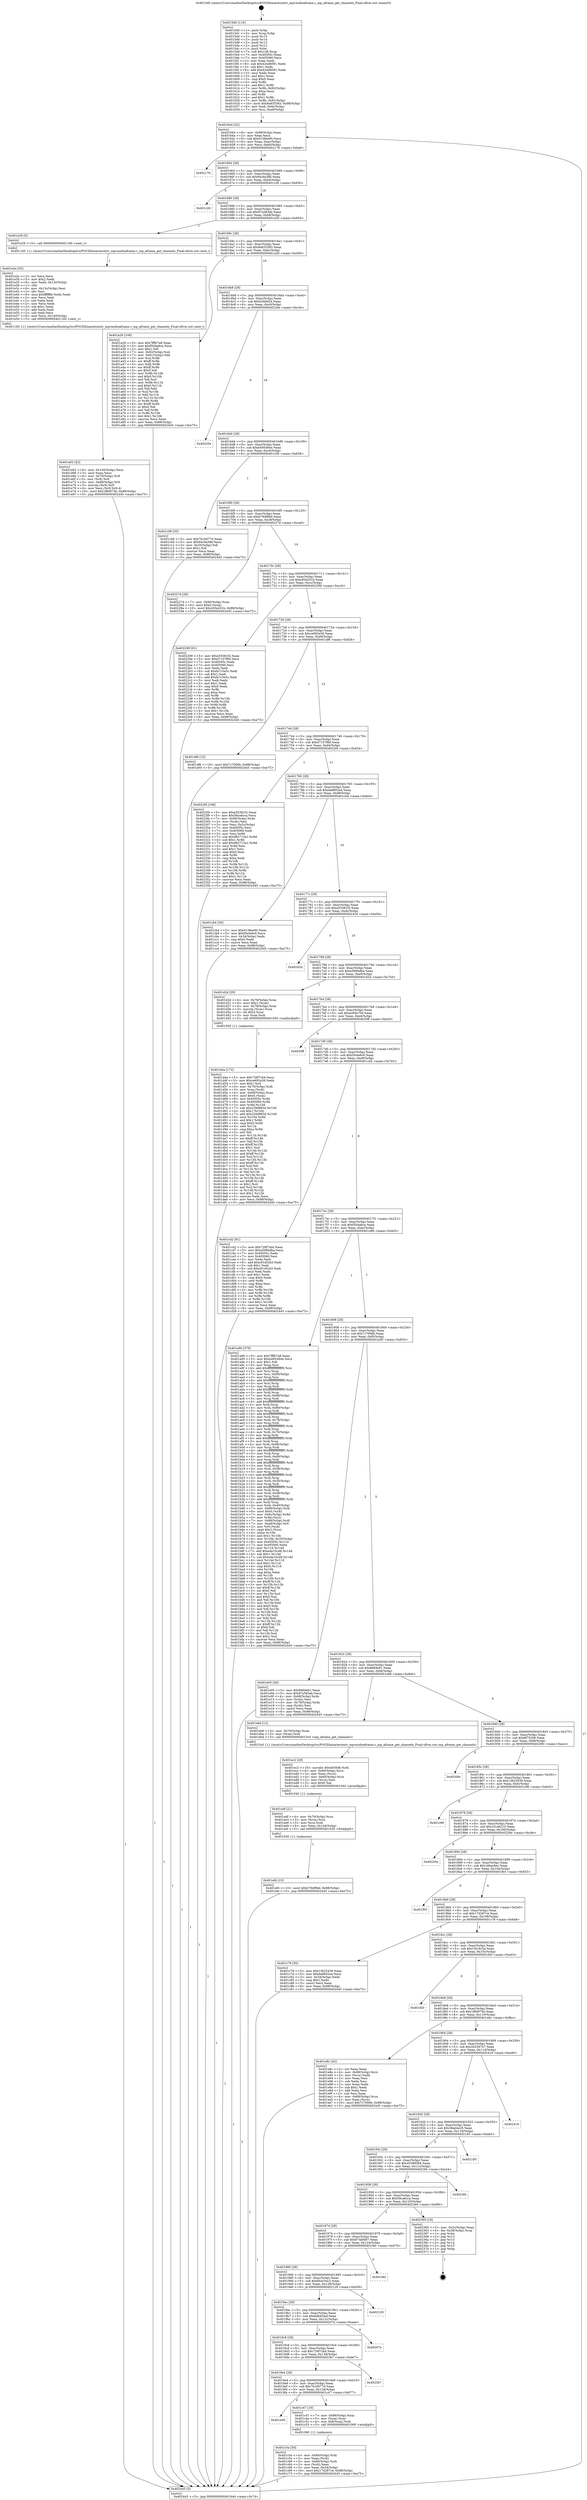 digraph "0x4015d0" {
  label = "0x4015d0 (/mnt/c/Users/mathe/Desktop/tcc/POCII/binaries/extr_mpvaudioaframe.c_mp_aframe_get_channels_Final-ollvm.out::main(0))"
  labelloc = "t"
  node[shape=record]

  Entry [label="",width=0.3,height=0.3,shape=circle,fillcolor=black,style=filled]
  "0x401644" [label="{
     0x401644 [32]\l
     | [instrs]\l
     &nbsp;&nbsp;0x401644 \<+6\>: mov -0x98(%rbp),%eax\l
     &nbsp;&nbsp;0x40164a \<+2\>: mov %eax,%ecx\l
     &nbsp;&nbsp;0x40164c \<+6\>: sub $0x9138ee90,%ecx\l
     &nbsp;&nbsp;0x401652 \<+6\>: mov %eax,-0xac(%rbp)\l
     &nbsp;&nbsp;0x401658 \<+6\>: mov %ecx,-0xb0(%rbp)\l
     &nbsp;&nbsp;0x40165e \<+6\>: je 0000000000402176 \<main+0xba6\>\l
  }"]
  "0x402176" [label="{
     0x402176\l
  }", style=dashed]
  "0x401664" [label="{
     0x401664 [28]\l
     | [instrs]\l
     &nbsp;&nbsp;0x401664 \<+5\>: jmp 0000000000401669 \<main+0x99\>\l
     &nbsp;&nbsp;0x401669 \<+6\>: mov -0xac(%rbp),%eax\l
     &nbsp;&nbsp;0x40166f \<+5\>: sub $0x94c9a386,%eax\l
     &nbsp;&nbsp;0x401674 \<+6\>: mov %eax,-0xb4(%rbp)\l
     &nbsp;&nbsp;0x40167a \<+6\>: je 0000000000401c26 \<main+0x656\>\l
  }"]
  Exit [label="",width=0.3,height=0.3,shape=circle,fillcolor=black,style=filled,peripheries=2]
  "0x401c26" [label="{
     0x401c26\l
  }", style=dashed]
  "0x401680" [label="{
     0x401680 [28]\l
     | [instrs]\l
     &nbsp;&nbsp;0x401680 \<+5\>: jmp 0000000000401685 \<main+0xb5\>\l
     &nbsp;&nbsp;0x401685 \<+6\>: mov -0xac(%rbp),%eax\l
     &nbsp;&nbsp;0x40168b \<+5\>: sub $0x97a583ab,%eax\l
     &nbsp;&nbsp;0x401690 \<+6\>: mov %eax,-0xb8(%rbp)\l
     &nbsp;&nbsp;0x401696 \<+6\>: je 0000000000401e29 \<main+0x859\>\l
  }"]
  "0x401ef4" [label="{
     0x401ef4 [15]\l
     | [instrs]\l
     &nbsp;&nbsp;0x401ef4 \<+10\>: movl $0xb794f9bd,-0x98(%rbp)\l
     &nbsp;&nbsp;0x401efe \<+5\>: jmp 0000000000402445 \<main+0xe75\>\l
  }"]
  "0x401e29" [label="{
     0x401e29 [5]\l
     | [instrs]\l
     &nbsp;&nbsp;0x401e29 \<+5\>: call 0000000000401160 \<next_i\>\l
     | [calls]\l
     &nbsp;&nbsp;0x401160 \{1\} (/mnt/c/Users/mathe/Desktop/tcc/POCII/binaries/extr_mpvaudioaframe.c_mp_aframe_get_channels_Final-ollvm.out::next_i)\l
  }"]
  "0x40169c" [label="{
     0x40169c [28]\l
     | [instrs]\l
     &nbsp;&nbsp;0x40169c \<+5\>: jmp 00000000004016a1 \<main+0xd1\>\l
     &nbsp;&nbsp;0x4016a1 \<+6\>: mov -0xac(%rbp),%eax\l
     &nbsp;&nbsp;0x4016a7 \<+5\>: sub $0x9a835383,%eax\l
     &nbsp;&nbsp;0x4016ac \<+6\>: mov %eax,-0xbc(%rbp)\l
     &nbsp;&nbsp;0x4016b2 \<+6\>: je 0000000000401a26 \<main+0x456\>\l
  }"]
  "0x401edf" [label="{
     0x401edf [21]\l
     | [instrs]\l
     &nbsp;&nbsp;0x401edf \<+4\>: mov -0x70(%rbp),%rcx\l
     &nbsp;&nbsp;0x401ee3 \<+3\>: mov (%rcx),%rcx\l
     &nbsp;&nbsp;0x401ee6 \<+3\>: mov %rcx,%rdi\l
     &nbsp;&nbsp;0x401ee9 \<+6\>: mov %eax,-0x144(%rbp)\l
     &nbsp;&nbsp;0x401eef \<+5\>: call 0000000000401030 \<free@plt\>\l
     | [calls]\l
     &nbsp;&nbsp;0x401030 \{1\} (unknown)\l
  }"]
  "0x401a26" [label="{
     0x401a26 [106]\l
     | [instrs]\l
     &nbsp;&nbsp;0x401a26 \<+5\>: mov $0x7fffb7a8,%eax\l
     &nbsp;&nbsp;0x401a2b \<+5\>: mov $0xf5d4a6ce,%ecx\l
     &nbsp;&nbsp;0x401a30 \<+2\>: mov $0x1,%dl\l
     &nbsp;&nbsp;0x401a32 \<+7\>: mov -0x92(%rbp),%sil\l
     &nbsp;&nbsp;0x401a39 \<+7\>: mov -0x91(%rbp),%dil\l
     &nbsp;&nbsp;0x401a40 \<+3\>: mov %sil,%r8b\l
     &nbsp;&nbsp;0x401a43 \<+4\>: xor $0xff,%r8b\l
     &nbsp;&nbsp;0x401a47 \<+3\>: mov %dil,%r9b\l
     &nbsp;&nbsp;0x401a4a \<+4\>: xor $0xff,%r9b\l
     &nbsp;&nbsp;0x401a4e \<+3\>: xor $0x0,%dl\l
     &nbsp;&nbsp;0x401a51 \<+3\>: mov %r8b,%r10b\l
     &nbsp;&nbsp;0x401a54 \<+4\>: and $0x0,%r10b\l
     &nbsp;&nbsp;0x401a58 \<+3\>: and %dl,%sil\l
     &nbsp;&nbsp;0x401a5b \<+3\>: mov %r9b,%r11b\l
     &nbsp;&nbsp;0x401a5e \<+4\>: and $0x0,%r11b\l
     &nbsp;&nbsp;0x401a62 \<+3\>: and %dl,%dil\l
     &nbsp;&nbsp;0x401a65 \<+3\>: or %sil,%r10b\l
     &nbsp;&nbsp;0x401a68 \<+3\>: or %dil,%r11b\l
     &nbsp;&nbsp;0x401a6b \<+3\>: xor %r11b,%r10b\l
     &nbsp;&nbsp;0x401a6e \<+3\>: or %r9b,%r8b\l
     &nbsp;&nbsp;0x401a71 \<+4\>: xor $0xff,%r8b\l
     &nbsp;&nbsp;0x401a75 \<+3\>: or $0x0,%dl\l
     &nbsp;&nbsp;0x401a78 \<+3\>: and %dl,%r8b\l
     &nbsp;&nbsp;0x401a7b \<+3\>: or %r8b,%r10b\l
     &nbsp;&nbsp;0x401a7e \<+4\>: test $0x1,%r10b\l
     &nbsp;&nbsp;0x401a82 \<+3\>: cmovne %ecx,%eax\l
     &nbsp;&nbsp;0x401a85 \<+6\>: mov %eax,-0x98(%rbp)\l
     &nbsp;&nbsp;0x401a8b \<+5\>: jmp 0000000000402445 \<main+0xe75\>\l
  }"]
  "0x4016b8" [label="{
     0x4016b8 [28]\l
     | [instrs]\l
     &nbsp;&nbsp;0x4016b8 \<+5\>: jmp 00000000004016bd \<main+0xed\>\l
     &nbsp;&nbsp;0x4016bd \<+6\>: mov -0xac(%rbp),%eax\l
     &nbsp;&nbsp;0x4016c3 \<+5\>: sub $0xb26fef24,%eax\l
     &nbsp;&nbsp;0x4016c8 \<+6\>: mov %eax,-0xc0(%rbp)\l
     &nbsp;&nbsp;0x4016ce \<+6\>: je 000000000040220e \<main+0xc3e\>\l
  }"]
  "0x402445" [label="{
     0x402445 [5]\l
     | [instrs]\l
     &nbsp;&nbsp;0x402445 \<+5\>: jmp 0000000000401644 \<main+0x74\>\l
  }"]
  "0x4015d0" [label="{
     0x4015d0 [116]\l
     | [instrs]\l
     &nbsp;&nbsp;0x4015d0 \<+1\>: push %rbp\l
     &nbsp;&nbsp;0x4015d1 \<+3\>: mov %rsp,%rbp\l
     &nbsp;&nbsp;0x4015d4 \<+2\>: push %r15\l
     &nbsp;&nbsp;0x4015d6 \<+2\>: push %r14\l
     &nbsp;&nbsp;0x4015d8 \<+2\>: push %r13\l
     &nbsp;&nbsp;0x4015da \<+2\>: push %r12\l
     &nbsp;&nbsp;0x4015dc \<+1\>: push %rbx\l
     &nbsp;&nbsp;0x4015dd \<+7\>: sub $0x148,%rsp\l
     &nbsp;&nbsp;0x4015e4 \<+7\>: mov 0x40505c,%eax\l
     &nbsp;&nbsp;0x4015eb \<+7\>: mov 0x405060,%ecx\l
     &nbsp;&nbsp;0x4015f2 \<+2\>: mov %eax,%edx\l
     &nbsp;&nbsp;0x4015f4 \<+6\>: sub $0x424d6091,%edx\l
     &nbsp;&nbsp;0x4015fa \<+3\>: sub $0x1,%edx\l
     &nbsp;&nbsp;0x4015fd \<+6\>: add $0x424d6091,%edx\l
     &nbsp;&nbsp;0x401603 \<+3\>: imul %edx,%eax\l
     &nbsp;&nbsp;0x401606 \<+3\>: and $0x1,%eax\l
     &nbsp;&nbsp;0x401609 \<+3\>: cmp $0x0,%eax\l
     &nbsp;&nbsp;0x40160c \<+4\>: sete %r8b\l
     &nbsp;&nbsp;0x401610 \<+4\>: and $0x1,%r8b\l
     &nbsp;&nbsp;0x401614 \<+7\>: mov %r8b,-0x92(%rbp)\l
     &nbsp;&nbsp;0x40161b \<+3\>: cmp $0xa,%ecx\l
     &nbsp;&nbsp;0x40161e \<+4\>: setl %r8b\l
     &nbsp;&nbsp;0x401622 \<+4\>: and $0x1,%r8b\l
     &nbsp;&nbsp;0x401626 \<+7\>: mov %r8b,-0x91(%rbp)\l
     &nbsp;&nbsp;0x40162d \<+10\>: movl $0x9a835383,-0x98(%rbp)\l
     &nbsp;&nbsp;0x401637 \<+6\>: mov %edi,-0x9c(%rbp)\l
     &nbsp;&nbsp;0x40163d \<+7\>: mov %rsi,-0xa8(%rbp)\l
  }"]
  "0x401ec2" [label="{
     0x401ec2 [29]\l
     | [instrs]\l
     &nbsp;&nbsp;0x401ec2 \<+10\>: movabs $0x4030d6,%rdi\l
     &nbsp;&nbsp;0x401ecc \<+4\>: mov -0x60(%rbp),%rcx\l
     &nbsp;&nbsp;0x401ed0 \<+2\>: mov %eax,(%rcx)\l
     &nbsp;&nbsp;0x401ed2 \<+4\>: mov -0x60(%rbp),%rcx\l
     &nbsp;&nbsp;0x401ed6 \<+2\>: mov (%rcx),%esi\l
     &nbsp;&nbsp;0x401ed8 \<+2\>: mov $0x0,%al\l
     &nbsp;&nbsp;0x401eda \<+5\>: call 0000000000401040 \<printf@plt\>\l
     | [calls]\l
     &nbsp;&nbsp;0x401040 \{1\} (unknown)\l
  }"]
  "0x40220e" [label="{
     0x40220e\l
  }", style=dashed]
  "0x4016d4" [label="{
     0x4016d4 [28]\l
     | [instrs]\l
     &nbsp;&nbsp;0x4016d4 \<+5\>: jmp 00000000004016d9 \<main+0x109\>\l
     &nbsp;&nbsp;0x4016d9 \<+6\>: mov -0xac(%rbp),%eax\l
     &nbsp;&nbsp;0x4016df \<+5\>: sub $0xb495484e,%eax\l
     &nbsp;&nbsp;0x4016e4 \<+6\>: mov %eax,-0xc4(%rbp)\l
     &nbsp;&nbsp;0x4016ea \<+6\>: je 0000000000401c08 \<main+0x638\>\l
  }"]
  "0x401e62" [label="{
     0x401e62 [42]\l
     | [instrs]\l
     &nbsp;&nbsp;0x401e62 \<+6\>: mov -0x140(%rbp),%ecx\l
     &nbsp;&nbsp;0x401e68 \<+3\>: imul %eax,%ecx\l
     &nbsp;&nbsp;0x401e6b \<+4\>: mov -0x70(%rbp),%r8\l
     &nbsp;&nbsp;0x401e6f \<+3\>: mov (%r8),%r8\l
     &nbsp;&nbsp;0x401e72 \<+4\>: mov -0x68(%rbp),%r9\l
     &nbsp;&nbsp;0x401e76 \<+3\>: movslq (%r9),%r9\l
     &nbsp;&nbsp;0x401e79 \<+4\>: mov %ecx,(%r8,%r9,4)\l
     &nbsp;&nbsp;0x401e7d \<+10\>: movl $0x1f80973b,-0x98(%rbp)\l
     &nbsp;&nbsp;0x401e87 \<+5\>: jmp 0000000000402445 \<main+0xe75\>\l
  }"]
  "0x401c08" [label="{
     0x401c08 [30]\l
     | [instrs]\l
     &nbsp;&nbsp;0x401c08 \<+5\>: mov $0x7b16677d,%eax\l
     &nbsp;&nbsp;0x401c0d \<+5\>: mov $0x94c9a386,%ecx\l
     &nbsp;&nbsp;0x401c12 \<+3\>: mov -0x35(%rbp),%dl\l
     &nbsp;&nbsp;0x401c15 \<+3\>: test $0x1,%dl\l
     &nbsp;&nbsp;0x401c18 \<+3\>: cmovne %ecx,%eax\l
     &nbsp;&nbsp;0x401c1b \<+6\>: mov %eax,-0x98(%rbp)\l
     &nbsp;&nbsp;0x401c21 \<+5\>: jmp 0000000000402445 \<main+0xe75\>\l
  }"]
  "0x4016f0" [label="{
     0x4016f0 [28]\l
     | [instrs]\l
     &nbsp;&nbsp;0x4016f0 \<+5\>: jmp 00000000004016f5 \<main+0x125\>\l
     &nbsp;&nbsp;0x4016f5 \<+6\>: mov -0xac(%rbp),%eax\l
     &nbsp;&nbsp;0x4016fb \<+5\>: sub $0xb794f9bd,%eax\l
     &nbsp;&nbsp;0x401700 \<+6\>: mov %eax,-0xc8(%rbp)\l
     &nbsp;&nbsp;0x401706 \<+6\>: je 000000000040227d \<main+0xcad\>\l
  }"]
  "0x401e2e" [label="{
     0x401e2e [52]\l
     | [instrs]\l
     &nbsp;&nbsp;0x401e2e \<+2\>: xor %ecx,%ecx\l
     &nbsp;&nbsp;0x401e30 \<+5\>: mov $0x2,%edx\l
     &nbsp;&nbsp;0x401e35 \<+6\>: mov %edx,-0x13c(%rbp)\l
     &nbsp;&nbsp;0x401e3b \<+1\>: cltd\l
     &nbsp;&nbsp;0x401e3c \<+6\>: mov -0x13c(%rbp),%esi\l
     &nbsp;&nbsp;0x401e42 \<+2\>: idiv %esi\l
     &nbsp;&nbsp;0x401e44 \<+6\>: imul $0xfffffffe,%edx,%edx\l
     &nbsp;&nbsp;0x401e4a \<+2\>: mov %ecx,%edi\l
     &nbsp;&nbsp;0x401e4c \<+2\>: sub %edx,%edi\l
     &nbsp;&nbsp;0x401e4e \<+2\>: mov %ecx,%edx\l
     &nbsp;&nbsp;0x401e50 \<+3\>: sub $0x1,%edx\l
     &nbsp;&nbsp;0x401e53 \<+2\>: add %edx,%edi\l
     &nbsp;&nbsp;0x401e55 \<+2\>: sub %edi,%ecx\l
     &nbsp;&nbsp;0x401e57 \<+6\>: mov %ecx,-0x140(%rbp)\l
     &nbsp;&nbsp;0x401e5d \<+5\>: call 0000000000401160 \<next_i\>\l
     | [calls]\l
     &nbsp;&nbsp;0x401160 \{1\} (/mnt/c/Users/mathe/Desktop/tcc/POCII/binaries/extr_mpvaudioaframe.c_mp_aframe_get_channels_Final-ollvm.out::next_i)\l
  }"]
  "0x40227d" [label="{
     0x40227d [28]\l
     | [instrs]\l
     &nbsp;&nbsp;0x40227d \<+7\>: mov -0x90(%rbp),%rax\l
     &nbsp;&nbsp;0x402284 \<+6\>: movl $0x0,(%rax)\l
     &nbsp;&nbsp;0x40228a \<+10\>: movl $0xc93e201b,-0x98(%rbp)\l
     &nbsp;&nbsp;0x402294 \<+5\>: jmp 0000000000402445 \<main+0xe75\>\l
  }"]
  "0x40170c" [label="{
     0x40170c [28]\l
     | [instrs]\l
     &nbsp;&nbsp;0x40170c \<+5\>: jmp 0000000000401711 \<main+0x141\>\l
     &nbsp;&nbsp;0x401711 \<+6\>: mov -0xac(%rbp),%eax\l
     &nbsp;&nbsp;0x401717 \<+5\>: sub $0xc93e201b,%eax\l
     &nbsp;&nbsp;0x40171c \<+6\>: mov %eax,-0xcc(%rbp)\l
     &nbsp;&nbsp;0x401722 \<+6\>: je 0000000000402299 \<main+0xcc9\>\l
  }"]
  "0x401d4a" [label="{
     0x401d4a [172]\l
     | [instrs]\l
     &nbsp;&nbsp;0x401d4a \<+5\>: mov $0x729f7cb4,%ecx\l
     &nbsp;&nbsp;0x401d4f \<+5\>: mov $0xce692e36,%edx\l
     &nbsp;&nbsp;0x401d54 \<+3\>: mov $0x1,%sil\l
     &nbsp;&nbsp;0x401d57 \<+4\>: mov -0x70(%rbp),%rdi\l
     &nbsp;&nbsp;0x401d5b \<+3\>: mov %rax,(%rdi)\l
     &nbsp;&nbsp;0x401d5e \<+4\>: mov -0x68(%rbp),%rax\l
     &nbsp;&nbsp;0x401d62 \<+6\>: movl $0x0,(%rax)\l
     &nbsp;&nbsp;0x401d68 \<+8\>: mov 0x40505c,%r8d\l
     &nbsp;&nbsp;0x401d70 \<+8\>: mov 0x405060,%r9d\l
     &nbsp;&nbsp;0x401d78 \<+3\>: mov %r8d,%r10d\l
     &nbsp;&nbsp;0x401d7b \<+7\>: sub $0x229d883d,%r10d\l
     &nbsp;&nbsp;0x401d82 \<+4\>: sub $0x1,%r10d\l
     &nbsp;&nbsp;0x401d86 \<+7\>: add $0x229d883d,%r10d\l
     &nbsp;&nbsp;0x401d8d \<+4\>: imul %r10d,%r8d\l
     &nbsp;&nbsp;0x401d91 \<+4\>: and $0x1,%r8d\l
     &nbsp;&nbsp;0x401d95 \<+4\>: cmp $0x0,%r8d\l
     &nbsp;&nbsp;0x401d99 \<+4\>: sete %r11b\l
     &nbsp;&nbsp;0x401d9d \<+4\>: cmp $0xa,%r9d\l
     &nbsp;&nbsp;0x401da1 \<+3\>: setl %bl\l
     &nbsp;&nbsp;0x401da4 \<+3\>: mov %r11b,%r14b\l
     &nbsp;&nbsp;0x401da7 \<+4\>: xor $0xff,%r14b\l
     &nbsp;&nbsp;0x401dab \<+3\>: mov %bl,%r15b\l
     &nbsp;&nbsp;0x401dae \<+4\>: xor $0xff,%r15b\l
     &nbsp;&nbsp;0x401db2 \<+4\>: xor $0x1,%sil\l
     &nbsp;&nbsp;0x401db6 \<+3\>: mov %r14b,%r12b\l
     &nbsp;&nbsp;0x401db9 \<+4\>: and $0xff,%r12b\l
     &nbsp;&nbsp;0x401dbd \<+3\>: and %sil,%r11b\l
     &nbsp;&nbsp;0x401dc0 \<+3\>: mov %r15b,%r13b\l
     &nbsp;&nbsp;0x401dc3 \<+4\>: and $0xff,%r13b\l
     &nbsp;&nbsp;0x401dc7 \<+3\>: and %sil,%bl\l
     &nbsp;&nbsp;0x401dca \<+3\>: or %r11b,%r12b\l
     &nbsp;&nbsp;0x401dcd \<+3\>: or %bl,%r13b\l
     &nbsp;&nbsp;0x401dd0 \<+3\>: xor %r13b,%r12b\l
     &nbsp;&nbsp;0x401dd3 \<+3\>: or %r15b,%r14b\l
     &nbsp;&nbsp;0x401dd6 \<+4\>: xor $0xff,%r14b\l
     &nbsp;&nbsp;0x401dda \<+4\>: or $0x1,%sil\l
     &nbsp;&nbsp;0x401dde \<+3\>: and %sil,%r14b\l
     &nbsp;&nbsp;0x401de1 \<+3\>: or %r14b,%r12b\l
     &nbsp;&nbsp;0x401de4 \<+4\>: test $0x1,%r12b\l
     &nbsp;&nbsp;0x401de8 \<+3\>: cmovne %edx,%ecx\l
     &nbsp;&nbsp;0x401deb \<+6\>: mov %ecx,-0x98(%rbp)\l
     &nbsp;&nbsp;0x401df1 \<+5\>: jmp 0000000000402445 \<main+0xe75\>\l
  }"]
  "0x402299" [label="{
     0x402299 [91]\l
     | [instrs]\l
     &nbsp;&nbsp;0x402299 \<+5\>: mov $0xe55381f2,%eax\l
     &nbsp;&nbsp;0x40229e \<+5\>: mov $0xd7157f8d,%ecx\l
     &nbsp;&nbsp;0x4022a3 \<+7\>: mov 0x40505c,%edx\l
     &nbsp;&nbsp;0x4022aa \<+7\>: mov 0x405060,%esi\l
     &nbsp;&nbsp;0x4022b1 \<+2\>: mov %edx,%edi\l
     &nbsp;&nbsp;0x4022b3 \<+6\>: sub $0xfa7c3e5c,%edi\l
     &nbsp;&nbsp;0x4022b9 \<+3\>: sub $0x1,%edi\l
     &nbsp;&nbsp;0x4022bc \<+6\>: add $0xfa7c3e5c,%edi\l
     &nbsp;&nbsp;0x4022c2 \<+3\>: imul %edi,%edx\l
     &nbsp;&nbsp;0x4022c5 \<+3\>: and $0x1,%edx\l
     &nbsp;&nbsp;0x4022c8 \<+3\>: cmp $0x0,%edx\l
     &nbsp;&nbsp;0x4022cb \<+4\>: sete %r8b\l
     &nbsp;&nbsp;0x4022cf \<+3\>: cmp $0xa,%esi\l
     &nbsp;&nbsp;0x4022d2 \<+4\>: setl %r9b\l
     &nbsp;&nbsp;0x4022d6 \<+3\>: mov %r8b,%r10b\l
     &nbsp;&nbsp;0x4022d9 \<+3\>: and %r9b,%r10b\l
     &nbsp;&nbsp;0x4022dc \<+3\>: xor %r9b,%r8b\l
     &nbsp;&nbsp;0x4022df \<+3\>: or %r8b,%r10b\l
     &nbsp;&nbsp;0x4022e2 \<+4\>: test $0x1,%r10b\l
     &nbsp;&nbsp;0x4022e6 \<+3\>: cmovne %ecx,%eax\l
     &nbsp;&nbsp;0x4022e9 \<+6\>: mov %eax,-0x98(%rbp)\l
     &nbsp;&nbsp;0x4022ef \<+5\>: jmp 0000000000402445 \<main+0xe75\>\l
  }"]
  "0x401728" [label="{
     0x401728 [28]\l
     | [instrs]\l
     &nbsp;&nbsp;0x401728 \<+5\>: jmp 000000000040172d \<main+0x15d\>\l
     &nbsp;&nbsp;0x40172d \<+6\>: mov -0xac(%rbp),%eax\l
     &nbsp;&nbsp;0x401733 \<+5\>: sub $0xce692e36,%eax\l
     &nbsp;&nbsp;0x401738 \<+6\>: mov %eax,-0xd0(%rbp)\l
     &nbsp;&nbsp;0x40173e \<+6\>: je 0000000000401df6 \<main+0x826\>\l
  }"]
  "0x401c5a" [label="{
     0x401c5a [30]\l
     | [instrs]\l
     &nbsp;&nbsp;0x401c5a \<+4\>: mov -0x80(%rbp),%rdi\l
     &nbsp;&nbsp;0x401c5e \<+2\>: mov %eax,(%rdi)\l
     &nbsp;&nbsp;0x401c60 \<+4\>: mov -0x80(%rbp),%rdi\l
     &nbsp;&nbsp;0x401c64 \<+2\>: mov (%rdi),%eax\l
     &nbsp;&nbsp;0x401c66 \<+3\>: mov %eax,-0x34(%rbp)\l
     &nbsp;&nbsp;0x401c69 \<+10\>: movl $0x17d287c4,-0x98(%rbp)\l
     &nbsp;&nbsp;0x401c73 \<+5\>: jmp 0000000000402445 \<main+0xe75\>\l
  }"]
  "0x401df6" [label="{
     0x401df6 [15]\l
     | [instrs]\l
     &nbsp;&nbsp;0x401df6 \<+10\>: movl $0x7c7006b,-0x98(%rbp)\l
     &nbsp;&nbsp;0x401e00 \<+5\>: jmp 0000000000402445 \<main+0xe75\>\l
  }"]
  "0x401744" [label="{
     0x401744 [28]\l
     | [instrs]\l
     &nbsp;&nbsp;0x401744 \<+5\>: jmp 0000000000401749 \<main+0x179\>\l
     &nbsp;&nbsp;0x401749 \<+6\>: mov -0xac(%rbp),%eax\l
     &nbsp;&nbsp;0x40174f \<+5\>: sub $0xd7157f8d,%eax\l
     &nbsp;&nbsp;0x401754 \<+6\>: mov %eax,-0xd4(%rbp)\l
     &nbsp;&nbsp;0x40175a \<+6\>: je 00000000004022f4 \<main+0xd24\>\l
  }"]
  "0x401a00" [label="{
     0x401a00\l
  }", style=dashed]
  "0x4022f4" [label="{
     0x4022f4 [108]\l
     | [instrs]\l
     &nbsp;&nbsp;0x4022f4 \<+5\>: mov $0xe55381f2,%eax\l
     &nbsp;&nbsp;0x4022f9 \<+5\>: mov $0x58ca6cca,%ecx\l
     &nbsp;&nbsp;0x4022fe \<+7\>: mov -0x90(%rbp),%rdx\l
     &nbsp;&nbsp;0x402305 \<+2\>: mov (%rdx),%esi\l
     &nbsp;&nbsp;0x402307 \<+3\>: mov %esi,-0x2c(%rbp)\l
     &nbsp;&nbsp;0x40230a \<+7\>: mov 0x40505c,%esi\l
     &nbsp;&nbsp;0x402311 \<+7\>: mov 0x405060,%edi\l
     &nbsp;&nbsp;0x402318 \<+3\>: mov %esi,%r8d\l
     &nbsp;&nbsp;0x40231b \<+7\>: sub $0x982713a1,%r8d\l
     &nbsp;&nbsp;0x402322 \<+4\>: sub $0x1,%r8d\l
     &nbsp;&nbsp;0x402326 \<+7\>: add $0x982713a1,%r8d\l
     &nbsp;&nbsp;0x40232d \<+4\>: imul %r8d,%esi\l
     &nbsp;&nbsp;0x402331 \<+3\>: and $0x1,%esi\l
     &nbsp;&nbsp;0x402334 \<+3\>: cmp $0x0,%esi\l
     &nbsp;&nbsp;0x402337 \<+4\>: sete %r9b\l
     &nbsp;&nbsp;0x40233b \<+3\>: cmp $0xa,%edi\l
     &nbsp;&nbsp;0x40233e \<+4\>: setl %r10b\l
     &nbsp;&nbsp;0x402342 \<+3\>: mov %r9b,%r11b\l
     &nbsp;&nbsp;0x402345 \<+3\>: and %r10b,%r11b\l
     &nbsp;&nbsp;0x402348 \<+3\>: xor %r10b,%r9b\l
     &nbsp;&nbsp;0x40234b \<+3\>: or %r9b,%r11b\l
     &nbsp;&nbsp;0x40234e \<+4\>: test $0x1,%r11b\l
     &nbsp;&nbsp;0x402352 \<+3\>: cmovne %ecx,%eax\l
     &nbsp;&nbsp;0x402355 \<+6\>: mov %eax,-0x98(%rbp)\l
     &nbsp;&nbsp;0x40235b \<+5\>: jmp 0000000000402445 \<main+0xe75\>\l
  }"]
  "0x401760" [label="{
     0x401760 [28]\l
     | [instrs]\l
     &nbsp;&nbsp;0x401760 \<+5\>: jmp 0000000000401765 \<main+0x195\>\l
     &nbsp;&nbsp;0x401765 \<+6\>: mov -0xac(%rbp),%eax\l
     &nbsp;&nbsp;0x40176b \<+5\>: sub $0xda8802a4,%eax\l
     &nbsp;&nbsp;0x401770 \<+6\>: mov %eax,-0xd8(%rbp)\l
     &nbsp;&nbsp;0x401776 \<+6\>: je 0000000000401cb4 \<main+0x6e4\>\l
  }"]
  "0x401c47" [label="{
     0x401c47 [19]\l
     | [instrs]\l
     &nbsp;&nbsp;0x401c47 \<+7\>: mov -0x88(%rbp),%rax\l
     &nbsp;&nbsp;0x401c4e \<+3\>: mov (%rax),%rax\l
     &nbsp;&nbsp;0x401c51 \<+4\>: mov 0x8(%rax),%rdi\l
     &nbsp;&nbsp;0x401c55 \<+5\>: call 0000000000401060 \<atoi@plt\>\l
     | [calls]\l
     &nbsp;&nbsp;0x401060 \{1\} (unknown)\l
  }"]
  "0x401cb4" [label="{
     0x401cb4 [30]\l
     | [instrs]\l
     &nbsp;&nbsp;0x401cb4 \<+5\>: mov $0x9138ee90,%eax\l
     &nbsp;&nbsp;0x401cb9 \<+5\>: mov $0xf3e4e6c6,%ecx\l
     &nbsp;&nbsp;0x401cbe \<+3\>: mov -0x34(%rbp),%edx\l
     &nbsp;&nbsp;0x401cc1 \<+3\>: cmp $0x0,%edx\l
     &nbsp;&nbsp;0x401cc4 \<+3\>: cmove %ecx,%eax\l
     &nbsp;&nbsp;0x401cc7 \<+6\>: mov %eax,-0x98(%rbp)\l
     &nbsp;&nbsp;0x401ccd \<+5\>: jmp 0000000000402445 \<main+0xe75\>\l
  }"]
  "0x40177c" [label="{
     0x40177c [28]\l
     | [instrs]\l
     &nbsp;&nbsp;0x40177c \<+5\>: jmp 0000000000401781 \<main+0x1b1\>\l
     &nbsp;&nbsp;0x401781 \<+6\>: mov -0xac(%rbp),%eax\l
     &nbsp;&nbsp;0x401787 \<+5\>: sub $0xe55381f2,%eax\l
     &nbsp;&nbsp;0x40178c \<+6\>: mov %eax,-0xdc(%rbp)\l
     &nbsp;&nbsp;0x401792 \<+6\>: je 000000000040242d \<main+0xe5d\>\l
  }"]
  "0x4019e4" [label="{
     0x4019e4 [28]\l
     | [instrs]\l
     &nbsp;&nbsp;0x4019e4 \<+5\>: jmp 00000000004019e9 \<main+0x419\>\l
     &nbsp;&nbsp;0x4019e9 \<+6\>: mov -0xac(%rbp),%eax\l
     &nbsp;&nbsp;0x4019ef \<+5\>: sub $0x7b16677d,%eax\l
     &nbsp;&nbsp;0x4019f4 \<+6\>: mov %eax,-0x134(%rbp)\l
     &nbsp;&nbsp;0x4019fa \<+6\>: je 0000000000401c47 \<main+0x677\>\l
  }"]
  "0x40242d" [label="{
     0x40242d\l
  }", style=dashed]
  "0x401798" [label="{
     0x401798 [28]\l
     | [instrs]\l
     &nbsp;&nbsp;0x401798 \<+5\>: jmp 000000000040179d \<main+0x1cd\>\l
     &nbsp;&nbsp;0x40179d \<+6\>: mov -0xac(%rbp),%eax\l
     &nbsp;&nbsp;0x4017a3 \<+5\>: sub $0xe599bdba,%eax\l
     &nbsp;&nbsp;0x4017a8 \<+6\>: mov %eax,-0xe0(%rbp)\l
     &nbsp;&nbsp;0x4017ae \<+6\>: je 0000000000401d2d \<main+0x75d\>\l
  }"]
  "0x4023b7" [label="{
     0x4023b7\l
  }", style=dashed]
  "0x401d2d" [label="{
     0x401d2d [29]\l
     | [instrs]\l
     &nbsp;&nbsp;0x401d2d \<+4\>: mov -0x78(%rbp),%rax\l
     &nbsp;&nbsp;0x401d31 \<+6\>: movl $0x1,(%rax)\l
     &nbsp;&nbsp;0x401d37 \<+4\>: mov -0x78(%rbp),%rax\l
     &nbsp;&nbsp;0x401d3b \<+3\>: movslq (%rax),%rax\l
     &nbsp;&nbsp;0x401d3e \<+4\>: shl $0x2,%rax\l
     &nbsp;&nbsp;0x401d42 \<+3\>: mov %rax,%rdi\l
     &nbsp;&nbsp;0x401d45 \<+5\>: call 0000000000401050 \<malloc@plt\>\l
     | [calls]\l
     &nbsp;&nbsp;0x401050 \{1\} (unknown)\l
  }"]
  "0x4017b4" [label="{
     0x4017b4 [28]\l
     | [instrs]\l
     &nbsp;&nbsp;0x4017b4 \<+5\>: jmp 00000000004017b9 \<main+0x1e9\>\l
     &nbsp;&nbsp;0x4017b9 \<+6\>: mov -0xac(%rbp),%eax\l
     &nbsp;&nbsp;0x4017bf \<+5\>: sub $0xec69a70d,%eax\l
     &nbsp;&nbsp;0x4017c4 \<+6\>: mov %eax,-0xe4(%rbp)\l
     &nbsp;&nbsp;0x4017ca \<+6\>: je 00000000004020ff \<main+0xb2f\>\l
  }"]
  "0x4019c8" [label="{
     0x4019c8 [28]\l
     | [instrs]\l
     &nbsp;&nbsp;0x4019c8 \<+5\>: jmp 00000000004019cd \<main+0x3fd\>\l
     &nbsp;&nbsp;0x4019cd \<+6\>: mov -0xac(%rbp),%eax\l
     &nbsp;&nbsp;0x4019d3 \<+5\>: sub $0x729f7cb4,%eax\l
     &nbsp;&nbsp;0x4019d8 \<+6\>: mov %eax,-0x130(%rbp)\l
     &nbsp;&nbsp;0x4019de \<+6\>: je 00000000004023b7 \<main+0xde7\>\l
  }"]
  "0x4020ff" [label="{
     0x4020ff\l
  }", style=dashed]
  "0x4017d0" [label="{
     0x4017d0 [28]\l
     | [instrs]\l
     &nbsp;&nbsp;0x4017d0 \<+5\>: jmp 00000000004017d5 \<main+0x205\>\l
     &nbsp;&nbsp;0x4017d5 \<+6\>: mov -0xac(%rbp),%eax\l
     &nbsp;&nbsp;0x4017db \<+5\>: sub $0xf3e4e6c6,%eax\l
     &nbsp;&nbsp;0x4017e0 \<+6\>: mov %eax,-0xe8(%rbp)\l
     &nbsp;&nbsp;0x4017e6 \<+6\>: je 0000000000401cd2 \<main+0x702\>\l
  }"]
  "0x40207e" [label="{
     0x40207e\l
  }", style=dashed]
  "0x401cd2" [label="{
     0x401cd2 [91]\l
     | [instrs]\l
     &nbsp;&nbsp;0x401cd2 \<+5\>: mov $0x729f7cb4,%eax\l
     &nbsp;&nbsp;0x401cd7 \<+5\>: mov $0xe599bdba,%ecx\l
     &nbsp;&nbsp;0x401cdc \<+7\>: mov 0x40505c,%edx\l
     &nbsp;&nbsp;0x401ce3 \<+7\>: mov 0x405060,%esi\l
     &nbsp;&nbsp;0x401cea \<+2\>: mov %edx,%edi\l
     &nbsp;&nbsp;0x401cec \<+6\>: add $0xc91d5cb3,%edi\l
     &nbsp;&nbsp;0x401cf2 \<+3\>: sub $0x1,%edi\l
     &nbsp;&nbsp;0x401cf5 \<+6\>: sub $0xc91d5cb3,%edi\l
     &nbsp;&nbsp;0x401cfb \<+3\>: imul %edi,%edx\l
     &nbsp;&nbsp;0x401cfe \<+3\>: and $0x1,%edx\l
     &nbsp;&nbsp;0x401d01 \<+3\>: cmp $0x0,%edx\l
     &nbsp;&nbsp;0x401d04 \<+4\>: sete %r8b\l
     &nbsp;&nbsp;0x401d08 \<+3\>: cmp $0xa,%esi\l
     &nbsp;&nbsp;0x401d0b \<+4\>: setl %r9b\l
     &nbsp;&nbsp;0x401d0f \<+3\>: mov %r8b,%r10b\l
     &nbsp;&nbsp;0x401d12 \<+3\>: and %r9b,%r10b\l
     &nbsp;&nbsp;0x401d15 \<+3\>: xor %r9b,%r8b\l
     &nbsp;&nbsp;0x401d18 \<+3\>: or %r8b,%r10b\l
     &nbsp;&nbsp;0x401d1b \<+4\>: test $0x1,%r10b\l
     &nbsp;&nbsp;0x401d1f \<+3\>: cmovne %ecx,%eax\l
     &nbsp;&nbsp;0x401d22 \<+6\>: mov %eax,-0x98(%rbp)\l
     &nbsp;&nbsp;0x401d28 \<+5\>: jmp 0000000000402445 \<main+0xe75\>\l
  }"]
  "0x4017ec" [label="{
     0x4017ec [28]\l
     | [instrs]\l
     &nbsp;&nbsp;0x4017ec \<+5\>: jmp 00000000004017f1 \<main+0x221\>\l
     &nbsp;&nbsp;0x4017f1 \<+6\>: mov -0xac(%rbp),%eax\l
     &nbsp;&nbsp;0x4017f7 \<+5\>: sub $0xf5d4a6ce,%eax\l
     &nbsp;&nbsp;0x4017fc \<+6\>: mov %eax,-0xec(%rbp)\l
     &nbsp;&nbsp;0x401802 \<+6\>: je 0000000000401a90 \<main+0x4c0\>\l
  }"]
  "0x4019ac" [label="{
     0x4019ac [28]\l
     | [instrs]\l
     &nbsp;&nbsp;0x4019ac \<+5\>: jmp 00000000004019b1 \<main+0x3e1\>\l
     &nbsp;&nbsp;0x4019b1 \<+6\>: mov -0xac(%rbp),%eax\l
     &nbsp;&nbsp;0x4019b7 \<+5\>: sub $0x6db45eaf,%eax\l
     &nbsp;&nbsp;0x4019bc \<+6\>: mov %eax,-0x12c(%rbp)\l
     &nbsp;&nbsp;0x4019c2 \<+6\>: je 000000000040207e \<main+0xaae\>\l
  }"]
  "0x401a90" [label="{
     0x401a90 [376]\l
     | [instrs]\l
     &nbsp;&nbsp;0x401a90 \<+5\>: mov $0x7fffb7a8,%eax\l
     &nbsp;&nbsp;0x401a95 \<+5\>: mov $0xb495484e,%ecx\l
     &nbsp;&nbsp;0x401a9a \<+2\>: mov $0x1,%dl\l
     &nbsp;&nbsp;0x401a9c \<+3\>: mov %rsp,%rsi\l
     &nbsp;&nbsp;0x401a9f \<+4\>: add $0xfffffffffffffff0,%rsi\l
     &nbsp;&nbsp;0x401aa3 \<+3\>: mov %rsi,%rsp\l
     &nbsp;&nbsp;0x401aa6 \<+7\>: mov %rsi,-0x90(%rbp)\l
     &nbsp;&nbsp;0x401aad \<+3\>: mov %rsp,%rsi\l
     &nbsp;&nbsp;0x401ab0 \<+4\>: add $0xfffffffffffffff0,%rsi\l
     &nbsp;&nbsp;0x401ab4 \<+3\>: mov %rsi,%rsp\l
     &nbsp;&nbsp;0x401ab7 \<+3\>: mov %rsp,%rdi\l
     &nbsp;&nbsp;0x401aba \<+4\>: add $0xfffffffffffffff0,%rdi\l
     &nbsp;&nbsp;0x401abe \<+3\>: mov %rdi,%rsp\l
     &nbsp;&nbsp;0x401ac1 \<+7\>: mov %rdi,-0x88(%rbp)\l
     &nbsp;&nbsp;0x401ac8 \<+3\>: mov %rsp,%rdi\l
     &nbsp;&nbsp;0x401acb \<+4\>: add $0xfffffffffffffff0,%rdi\l
     &nbsp;&nbsp;0x401acf \<+3\>: mov %rdi,%rsp\l
     &nbsp;&nbsp;0x401ad2 \<+4\>: mov %rdi,-0x80(%rbp)\l
     &nbsp;&nbsp;0x401ad6 \<+3\>: mov %rsp,%rdi\l
     &nbsp;&nbsp;0x401ad9 \<+4\>: add $0xfffffffffffffff0,%rdi\l
     &nbsp;&nbsp;0x401add \<+3\>: mov %rdi,%rsp\l
     &nbsp;&nbsp;0x401ae0 \<+4\>: mov %rdi,-0x78(%rbp)\l
     &nbsp;&nbsp;0x401ae4 \<+3\>: mov %rsp,%rdi\l
     &nbsp;&nbsp;0x401ae7 \<+4\>: add $0xfffffffffffffff0,%rdi\l
     &nbsp;&nbsp;0x401aeb \<+3\>: mov %rdi,%rsp\l
     &nbsp;&nbsp;0x401aee \<+4\>: mov %rdi,-0x70(%rbp)\l
     &nbsp;&nbsp;0x401af2 \<+3\>: mov %rsp,%rdi\l
     &nbsp;&nbsp;0x401af5 \<+4\>: add $0xfffffffffffffff0,%rdi\l
     &nbsp;&nbsp;0x401af9 \<+3\>: mov %rdi,%rsp\l
     &nbsp;&nbsp;0x401afc \<+4\>: mov %rdi,-0x68(%rbp)\l
     &nbsp;&nbsp;0x401b00 \<+3\>: mov %rsp,%rdi\l
     &nbsp;&nbsp;0x401b03 \<+4\>: add $0xfffffffffffffff0,%rdi\l
     &nbsp;&nbsp;0x401b07 \<+3\>: mov %rdi,%rsp\l
     &nbsp;&nbsp;0x401b0a \<+4\>: mov %rdi,-0x60(%rbp)\l
     &nbsp;&nbsp;0x401b0e \<+3\>: mov %rsp,%rdi\l
     &nbsp;&nbsp;0x401b11 \<+4\>: add $0xfffffffffffffff0,%rdi\l
     &nbsp;&nbsp;0x401b15 \<+3\>: mov %rdi,%rsp\l
     &nbsp;&nbsp;0x401b18 \<+4\>: mov %rdi,-0x58(%rbp)\l
     &nbsp;&nbsp;0x401b1c \<+3\>: mov %rsp,%rdi\l
     &nbsp;&nbsp;0x401b1f \<+4\>: add $0xfffffffffffffff0,%rdi\l
     &nbsp;&nbsp;0x401b23 \<+3\>: mov %rdi,%rsp\l
     &nbsp;&nbsp;0x401b26 \<+4\>: mov %rdi,-0x50(%rbp)\l
     &nbsp;&nbsp;0x401b2a \<+3\>: mov %rsp,%rdi\l
     &nbsp;&nbsp;0x401b2d \<+4\>: add $0xfffffffffffffff0,%rdi\l
     &nbsp;&nbsp;0x401b31 \<+3\>: mov %rdi,%rsp\l
     &nbsp;&nbsp;0x401b34 \<+4\>: mov %rdi,-0x48(%rbp)\l
     &nbsp;&nbsp;0x401b38 \<+3\>: mov %rsp,%rdi\l
     &nbsp;&nbsp;0x401b3b \<+4\>: add $0xfffffffffffffff0,%rdi\l
     &nbsp;&nbsp;0x401b3f \<+3\>: mov %rdi,%rsp\l
     &nbsp;&nbsp;0x401b42 \<+4\>: mov %rdi,-0x40(%rbp)\l
     &nbsp;&nbsp;0x401b46 \<+7\>: mov -0x90(%rbp),%rdi\l
     &nbsp;&nbsp;0x401b4d \<+6\>: movl $0x0,(%rdi)\l
     &nbsp;&nbsp;0x401b53 \<+7\>: mov -0x9c(%rbp),%r8d\l
     &nbsp;&nbsp;0x401b5a \<+3\>: mov %r8d,(%rsi)\l
     &nbsp;&nbsp;0x401b5d \<+7\>: mov -0x88(%rbp),%rdi\l
     &nbsp;&nbsp;0x401b64 \<+7\>: mov -0xa8(%rbp),%r9\l
     &nbsp;&nbsp;0x401b6b \<+3\>: mov %r9,(%rdi)\l
     &nbsp;&nbsp;0x401b6e \<+3\>: cmpl $0x2,(%rsi)\l
     &nbsp;&nbsp;0x401b71 \<+4\>: setne %r10b\l
     &nbsp;&nbsp;0x401b75 \<+4\>: and $0x1,%r10b\l
     &nbsp;&nbsp;0x401b79 \<+4\>: mov %r10b,-0x35(%rbp)\l
     &nbsp;&nbsp;0x401b7d \<+8\>: mov 0x40505c,%r11d\l
     &nbsp;&nbsp;0x401b85 \<+7\>: mov 0x405060,%ebx\l
     &nbsp;&nbsp;0x401b8c \<+3\>: mov %r11d,%r14d\l
     &nbsp;&nbsp;0x401b8f \<+7\>: add $0xede10cd8,%r14d\l
     &nbsp;&nbsp;0x401b96 \<+4\>: sub $0x1,%r14d\l
     &nbsp;&nbsp;0x401b9a \<+7\>: sub $0xede10cd8,%r14d\l
     &nbsp;&nbsp;0x401ba1 \<+4\>: imul %r14d,%r11d\l
     &nbsp;&nbsp;0x401ba5 \<+4\>: and $0x1,%r11d\l
     &nbsp;&nbsp;0x401ba9 \<+4\>: cmp $0x0,%r11d\l
     &nbsp;&nbsp;0x401bad \<+4\>: sete %r10b\l
     &nbsp;&nbsp;0x401bb1 \<+3\>: cmp $0xa,%ebx\l
     &nbsp;&nbsp;0x401bb4 \<+4\>: setl %r15b\l
     &nbsp;&nbsp;0x401bb8 \<+3\>: mov %r10b,%r12b\l
     &nbsp;&nbsp;0x401bbb \<+4\>: xor $0xff,%r12b\l
     &nbsp;&nbsp;0x401bbf \<+3\>: mov %r15b,%r13b\l
     &nbsp;&nbsp;0x401bc2 \<+4\>: xor $0xff,%r13b\l
     &nbsp;&nbsp;0x401bc6 \<+3\>: xor $0x0,%dl\l
     &nbsp;&nbsp;0x401bc9 \<+3\>: mov %r12b,%sil\l
     &nbsp;&nbsp;0x401bcc \<+4\>: and $0x0,%sil\l
     &nbsp;&nbsp;0x401bd0 \<+3\>: and %dl,%r10b\l
     &nbsp;&nbsp;0x401bd3 \<+3\>: mov %r13b,%dil\l
     &nbsp;&nbsp;0x401bd6 \<+4\>: and $0x0,%dil\l
     &nbsp;&nbsp;0x401bda \<+3\>: and %dl,%r15b\l
     &nbsp;&nbsp;0x401bdd \<+3\>: or %r10b,%sil\l
     &nbsp;&nbsp;0x401be0 \<+3\>: or %r15b,%dil\l
     &nbsp;&nbsp;0x401be3 \<+3\>: xor %dil,%sil\l
     &nbsp;&nbsp;0x401be6 \<+3\>: or %r13b,%r12b\l
     &nbsp;&nbsp;0x401be9 \<+4\>: xor $0xff,%r12b\l
     &nbsp;&nbsp;0x401bed \<+3\>: or $0x0,%dl\l
     &nbsp;&nbsp;0x401bf0 \<+3\>: and %dl,%r12b\l
     &nbsp;&nbsp;0x401bf3 \<+3\>: or %r12b,%sil\l
     &nbsp;&nbsp;0x401bf6 \<+4\>: test $0x1,%sil\l
     &nbsp;&nbsp;0x401bfa \<+3\>: cmovne %ecx,%eax\l
     &nbsp;&nbsp;0x401bfd \<+6\>: mov %eax,-0x98(%rbp)\l
     &nbsp;&nbsp;0x401c03 \<+5\>: jmp 0000000000402445 \<main+0xe75\>\l
  }"]
  "0x401808" [label="{
     0x401808 [28]\l
     | [instrs]\l
     &nbsp;&nbsp;0x401808 \<+5\>: jmp 000000000040180d \<main+0x23d\>\l
     &nbsp;&nbsp;0x40180d \<+6\>: mov -0xac(%rbp),%eax\l
     &nbsp;&nbsp;0x401813 \<+5\>: sub $0x7c7006b,%eax\l
     &nbsp;&nbsp;0x401818 \<+6\>: mov %eax,-0xf0(%rbp)\l
     &nbsp;&nbsp;0x40181e \<+6\>: je 0000000000401e05 \<main+0x835\>\l
  }"]
  "0x402129" [label="{
     0x402129\l
  }", style=dashed]
  "0x401990" [label="{
     0x401990 [28]\l
     | [instrs]\l
     &nbsp;&nbsp;0x401990 \<+5\>: jmp 0000000000401995 \<main+0x3c5\>\l
     &nbsp;&nbsp;0x401995 \<+6\>: mov -0xac(%rbp),%eax\l
     &nbsp;&nbsp;0x40199b \<+5\>: sub $0x6b4c5ec3,%eax\l
     &nbsp;&nbsp;0x4019a0 \<+6\>: mov %eax,-0x128(%rbp)\l
     &nbsp;&nbsp;0x4019a6 \<+6\>: je 0000000000402129 \<main+0xb59\>\l
  }"]
  "0x401e05" [label="{
     0x401e05 [36]\l
     | [instrs]\l
     &nbsp;&nbsp;0x401e05 \<+5\>: mov $0x8869e61,%eax\l
     &nbsp;&nbsp;0x401e0a \<+5\>: mov $0x97a583ab,%ecx\l
     &nbsp;&nbsp;0x401e0f \<+4\>: mov -0x68(%rbp),%rdx\l
     &nbsp;&nbsp;0x401e13 \<+2\>: mov (%rdx),%esi\l
     &nbsp;&nbsp;0x401e15 \<+4\>: mov -0x78(%rbp),%rdx\l
     &nbsp;&nbsp;0x401e19 \<+2\>: cmp (%rdx),%esi\l
     &nbsp;&nbsp;0x401e1b \<+3\>: cmovl %ecx,%eax\l
     &nbsp;&nbsp;0x401e1e \<+6\>: mov %eax,-0x98(%rbp)\l
     &nbsp;&nbsp;0x401e24 \<+5\>: jmp 0000000000402445 \<main+0xe75\>\l
  }"]
  "0x401824" [label="{
     0x401824 [28]\l
     | [instrs]\l
     &nbsp;&nbsp;0x401824 \<+5\>: jmp 0000000000401829 \<main+0x259\>\l
     &nbsp;&nbsp;0x401829 \<+6\>: mov -0xac(%rbp),%eax\l
     &nbsp;&nbsp;0x40182f \<+5\>: sub $0x8869e61,%eax\l
     &nbsp;&nbsp;0x401834 \<+6\>: mov %eax,-0xf4(%rbp)\l
     &nbsp;&nbsp;0x40183a \<+6\>: je 0000000000401eb6 \<main+0x8e6\>\l
  }"]
  "0x401f40" [label="{
     0x401f40\l
  }", style=dashed]
  "0x401eb6" [label="{
     0x401eb6 [12]\l
     | [instrs]\l
     &nbsp;&nbsp;0x401eb6 \<+4\>: mov -0x70(%rbp),%rax\l
     &nbsp;&nbsp;0x401eba \<+3\>: mov (%rax),%rdi\l
     &nbsp;&nbsp;0x401ebd \<+5\>: call 00000000004015c0 \<mp_aframe_get_channels\>\l
     | [calls]\l
     &nbsp;&nbsp;0x4015c0 \{1\} (/mnt/c/Users/mathe/Desktop/tcc/POCII/binaries/extr_mpvaudioaframe.c_mp_aframe_get_channels_Final-ollvm.out::mp_aframe_get_channels)\l
  }"]
  "0x401840" [label="{
     0x401840 [28]\l
     | [instrs]\l
     &nbsp;&nbsp;0x401840 \<+5\>: jmp 0000000000401845 \<main+0x275\>\l
     &nbsp;&nbsp;0x401845 \<+6\>: mov -0xac(%rbp),%eax\l
     &nbsp;&nbsp;0x40184b \<+5\>: sub $0x8f75206,%eax\l
     &nbsp;&nbsp;0x401850 \<+6\>: mov %eax,-0xf8(%rbp)\l
     &nbsp;&nbsp;0x401856 \<+6\>: je 000000000040209c \<main+0xacc\>\l
  }"]
  "0x401974" [label="{
     0x401974 [28]\l
     | [instrs]\l
     &nbsp;&nbsp;0x401974 \<+5\>: jmp 0000000000401979 \<main+0x3a9\>\l
     &nbsp;&nbsp;0x401979 \<+6\>: mov -0xac(%rbp),%eax\l
     &nbsp;&nbsp;0x40197f \<+5\>: sub $0x674bfd07,%eax\l
     &nbsp;&nbsp;0x401984 \<+6\>: mov %eax,-0x124(%rbp)\l
     &nbsp;&nbsp;0x40198a \<+6\>: je 0000000000401f40 \<main+0x970\>\l
  }"]
  "0x40209c" [label="{
     0x40209c\l
  }", style=dashed]
  "0x40185c" [label="{
     0x40185c [28]\l
     | [instrs]\l
     &nbsp;&nbsp;0x40185c \<+5\>: jmp 0000000000401861 \<main+0x291\>\l
     &nbsp;&nbsp;0x401861 \<+6\>: mov -0xac(%rbp),%eax\l
     &nbsp;&nbsp;0x401867 \<+5\>: sub $0x13625439,%eax\l
     &nbsp;&nbsp;0x40186c \<+6\>: mov %eax,-0xfc(%rbp)\l
     &nbsp;&nbsp;0x401872 \<+6\>: je 0000000000401c96 \<main+0x6c6\>\l
  }"]
  "0x402360" [label="{
     0x402360 [18]\l
     | [instrs]\l
     &nbsp;&nbsp;0x402360 \<+3\>: mov -0x2c(%rbp),%eax\l
     &nbsp;&nbsp;0x402363 \<+4\>: lea -0x28(%rbp),%rsp\l
     &nbsp;&nbsp;0x402367 \<+1\>: pop %rbx\l
     &nbsp;&nbsp;0x402368 \<+2\>: pop %r12\l
     &nbsp;&nbsp;0x40236a \<+2\>: pop %r13\l
     &nbsp;&nbsp;0x40236c \<+2\>: pop %r14\l
     &nbsp;&nbsp;0x40236e \<+2\>: pop %r15\l
     &nbsp;&nbsp;0x402370 \<+1\>: pop %rbp\l
     &nbsp;&nbsp;0x402371 \<+1\>: ret\l
  }"]
  "0x401c96" [label="{
     0x401c96\l
  }", style=dashed]
  "0x401878" [label="{
     0x401878 [28]\l
     | [instrs]\l
     &nbsp;&nbsp;0x401878 \<+5\>: jmp 000000000040187d \<main+0x2ad\>\l
     &nbsp;&nbsp;0x40187d \<+6\>: mov -0xac(%rbp),%eax\l
     &nbsp;&nbsp;0x401883 \<+5\>: sub $0x161a6210,%eax\l
     &nbsp;&nbsp;0x401888 \<+6\>: mov %eax,-0x100(%rbp)\l
     &nbsp;&nbsp;0x40188e \<+6\>: je 000000000040226e \<main+0xc9e\>\l
  }"]
  "0x401958" [label="{
     0x401958 [28]\l
     | [instrs]\l
     &nbsp;&nbsp;0x401958 \<+5\>: jmp 000000000040195d \<main+0x38d\>\l
     &nbsp;&nbsp;0x40195d \<+6\>: mov -0xac(%rbp),%eax\l
     &nbsp;&nbsp;0x401963 \<+5\>: sub $0x58ca6cca,%eax\l
     &nbsp;&nbsp;0x401968 \<+6\>: mov %eax,-0x120(%rbp)\l
     &nbsp;&nbsp;0x40196e \<+6\>: je 0000000000402360 \<main+0xd90\>\l
  }"]
  "0x40226e" [label="{
     0x40226e\l
  }", style=dashed]
  "0x401894" [label="{
     0x401894 [28]\l
     | [instrs]\l
     &nbsp;&nbsp;0x401894 \<+5\>: jmp 0000000000401899 \<main+0x2c9\>\l
     &nbsp;&nbsp;0x401899 \<+6\>: mov -0xac(%rbp),%eax\l
     &nbsp;&nbsp;0x40189f \<+5\>: sub $0x16bac8ec,%eax\l
     &nbsp;&nbsp;0x4018a4 \<+6\>: mov %eax,-0x104(%rbp)\l
     &nbsp;&nbsp;0x4018aa \<+6\>: je 0000000000401f03 \<main+0x933\>\l
  }"]
  "0x4023f4" [label="{
     0x4023f4\l
  }", style=dashed]
  "0x401f03" [label="{
     0x401f03\l
  }", style=dashed]
  "0x4018b0" [label="{
     0x4018b0 [28]\l
     | [instrs]\l
     &nbsp;&nbsp;0x4018b0 \<+5\>: jmp 00000000004018b5 \<main+0x2e5\>\l
     &nbsp;&nbsp;0x4018b5 \<+6\>: mov -0xac(%rbp),%eax\l
     &nbsp;&nbsp;0x4018bb \<+5\>: sub $0x17d287c4,%eax\l
     &nbsp;&nbsp;0x4018c0 \<+6\>: mov %eax,-0x108(%rbp)\l
     &nbsp;&nbsp;0x4018c6 \<+6\>: je 0000000000401c78 \<main+0x6a8\>\l
  }"]
  "0x40193c" [label="{
     0x40193c [28]\l
     | [instrs]\l
     &nbsp;&nbsp;0x40193c \<+5\>: jmp 0000000000401941 \<main+0x371\>\l
     &nbsp;&nbsp;0x401941 \<+6\>: mov -0xac(%rbp),%eax\l
     &nbsp;&nbsp;0x401947 \<+5\>: sub $0x45398584,%eax\l
     &nbsp;&nbsp;0x40194c \<+6\>: mov %eax,-0x11c(%rbp)\l
     &nbsp;&nbsp;0x401952 \<+6\>: je 00000000004023f4 \<main+0xe24\>\l
  }"]
  "0x401c78" [label="{
     0x401c78 [30]\l
     | [instrs]\l
     &nbsp;&nbsp;0x401c78 \<+5\>: mov $0x13625439,%eax\l
     &nbsp;&nbsp;0x401c7d \<+5\>: mov $0xda8802a4,%ecx\l
     &nbsp;&nbsp;0x401c82 \<+3\>: mov -0x34(%rbp),%edx\l
     &nbsp;&nbsp;0x401c85 \<+3\>: cmp $0x1,%edx\l
     &nbsp;&nbsp;0x401c88 \<+3\>: cmovl %ecx,%eax\l
     &nbsp;&nbsp;0x401c8b \<+6\>: mov %eax,-0x98(%rbp)\l
     &nbsp;&nbsp;0x401c91 \<+5\>: jmp 0000000000402445 \<main+0xe75\>\l
  }"]
  "0x4018cc" [label="{
     0x4018cc [28]\l
     | [instrs]\l
     &nbsp;&nbsp;0x4018cc \<+5\>: jmp 00000000004018d1 \<main+0x301\>\l
     &nbsp;&nbsp;0x4018d1 \<+6\>: mov -0xac(%rbp),%eax\l
     &nbsp;&nbsp;0x4018d7 \<+5\>: sub $0x1f418c2a,%eax\l
     &nbsp;&nbsp;0x4018dc \<+6\>: mov %eax,-0x10c(%rbp)\l
     &nbsp;&nbsp;0x4018e2 \<+6\>: je 0000000000401fd3 \<main+0xa03\>\l
  }"]
  "0x402185" [label="{
     0x402185\l
  }", style=dashed]
  "0x401fd3" [label="{
     0x401fd3\l
  }", style=dashed]
  "0x4018e8" [label="{
     0x4018e8 [28]\l
     | [instrs]\l
     &nbsp;&nbsp;0x4018e8 \<+5\>: jmp 00000000004018ed \<main+0x31d\>\l
     &nbsp;&nbsp;0x4018ed \<+6\>: mov -0xac(%rbp),%eax\l
     &nbsp;&nbsp;0x4018f3 \<+5\>: sub $0x1f80973b,%eax\l
     &nbsp;&nbsp;0x4018f8 \<+6\>: mov %eax,-0x110(%rbp)\l
     &nbsp;&nbsp;0x4018fe \<+6\>: je 0000000000401e8c \<main+0x8bc\>\l
  }"]
  "0x401920" [label="{
     0x401920 [28]\l
     | [instrs]\l
     &nbsp;&nbsp;0x401920 \<+5\>: jmp 0000000000401925 \<main+0x355\>\l
     &nbsp;&nbsp;0x401925 \<+6\>: mov -0xac(%rbp),%eax\l
     &nbsp;&nbsp;0x40192b \<+5\>: sub $0x38ab4e25,%eax\l
     &nbsp;&nbsp;0x401930 \<+6\>: mov %eax,-0x118(%rbp)\l
     &nbsp;&nbsp;0x401936 \<+6\>: je 0000000000402185 \<main+0xbb5\>\l
  }"]
  "0x401e8c" [label="{
     0x401e8c [42]\l
     | [instrs]\l
     &nbsp;&nbsp;0x401e8c \<+2\>: xor %eax,%eax\l
     &nbsp;&nbsp;0x401e8e \<+4\>: mov -0x68(%rbp),%rcx\l
     &nbsp;&nbsp;0x401e92 \<+2\>: mov (%rcx),%edx\l
     &nbsp;&nbsp;0x401e94 \<+2\>: mov %eax,%esi\l
     &nbsp;&nbsp;0x401e96 \<+2\>: sub %edx,%esi\l
     &nbsp;&nbsp;0x401e98 \<+2\>: mov %eax,%edx\l
     &nbsp;&nbsp;0x401e9a \<+3\>: sub $0x1,%edx\l
     &nbsp;&nbsp;0x401e9d \<+2\>: add %edx,%esi\l
     &nbsp;&nbsp;0x401e9f \<+2\>: sub %esi,%eax\l
     &nbsp;&nbsp;0x401ea1 \<+4\>: mov -0x68(%rbp),%rcx\l
     &nbsp;&nbsp;0x401ea5 \<+2\>: mov %eax,(%rcx)\l
     &nbsp;&nbsp;0x401ea7 \<+10\>: movl $0x7c7006b,-0x98(%rbp)\l
     &nbsp;&nbsp;0x401eb1 \<+5\>: jmp 0000000000402445 \<main+0xe75\>\l
  }"]
  "0x401904" [label="{
     0x401904 [28]\l
     | [instrs]\l
     &nbsp;&nbsp;0x401904 \<+5\>: jmp 0000000000401909 \<main+0x339\>\l
     &nbsp;&nbsp;0x401909 \<+6\>: mov -0xac(%rbp),%eax\l
     &nbsp;&nbsp;0x40190f \<+5\>: sub $0x2b2567e7,%eax\l
     &nbsp;&nbsp;0x401914 \<+6\>: mov %eax,-0x114(%rbp)\l
     &nbsp;&nbsp;0x40191a \<+6\>: je 0000000000402419 \<main+0xe49\>\l
  }"]
  "0x402419" [label="{
     0x402419\l
  }", style=dashed]
  Entry -> "0x4015d0" [label=" 1"]
  "0x401644" -> "0x402176" [label=" 0"]
  "0x401644" -> "0x401664" [label=" 18"]
  "0x402360" -> Exit [label=" 1"]
  "0x401664" -> "0x401c26" [label=" 0"]
  "0x401664" -> "0x401680" [label=" 18"]
  "0x4022f4" -> "0x402445" [label=" 1"]
  "0x401680" -> "0x401e29" [label=" 1"]
  "0x401680" -> "0x40169c" [label=" 17"]
  "0x402299" -> "0x402445" [label=" 1"]
  "0x40169c" -> "0x401a26" [label=" 1"]
  "0x40169c" -> "0x4016b8" [label=" 16"]
  "0x401a26" -> "0x402445" [label=" 1"]
  "0x4015d0" -> "0x401644" [label=" 1"]
  "0x402445" -> "0x401644" [label=" 17"]
  "0x40227d" -> "0x402445" [label=" 1"]
  "0x4016b8" -> "0x40220e" [label=" 0"]
  "0x4016b8" -> "0x4016d4" [label=" 16"]
  "0x401ef4" -> "0x402445" [label=" 1"]
  "0x4016d4" -> "0x401c08" [label=" 1"]
  "0x4016d4" -> "0x4016f0" [label=" 15"]
  "0x401edf" -> "0x401ef4" [label=" 1"]
  "0x4016f0" -> "0x40227d" [label=" 1"]
  "0x4016f0" -> "0x40170c" [label=" 14"]
  "0x401ec2" -> "0x401edf" [label=" 1"]
  "0x40170c" -> "0x402299" [label=" 1"]
  "0x40170c" -> "0x401728" [label=" 13"]
  "0x401eb6" -> "0x401ec2" [label=" 1"]
  "0x401728" -> "0x401df6" [label=" 1"]
  "0x401728" -> "0x401744" [label=" 12"]
  "0x401e8c" -> "0x402445" [label=" 1"]
  "0x401744" -> "0x4022f4" [label=" 1"]
  "0x401744" -> "0x401760" [label=" 11"]
  "0x401e62" -> "0x402445" [label=" 1"]
  "0x401760" -> "0x401cb4" [label=" 1"]
  "0x401760" -> "0x40177c" [label=" 10"]
  "0x401e2e" -> "0x401e62" [label=" 1"]
  "0x40177c" -> "0x40242d" [label=" 0"]
  "0x40177c" -> "0x401798" [label=" 10"]
  "0x401e05" -> "0x402445" [label=" 2"]
  "0x401798" -> "0x401d2d" [label=" 1"]
  "0x401798" -> "0x4017b4" [label=" 9"]
  "0x401df6" -> "0x402445" [label=" 1"]
  "0x4017b4" -> "0x4020ff" [label=" 0"]
  "0x4017b4" -> "0x4017d0" [label=" 9"]
  "0x401d2d" -> "0x401d4a" [label=" 1"]
  "0x4017d0" -> "0x401cd2" [label=" 1"]
  "0x4017d0" -> "0x4017ec" [label=" 8"]
  "0x401cd2" -> "0x402445" [label=" 1"]
  "0x4017ec" -> "0x401a90" [label=" 1"]
  "0x4017ec" -> "0x401808" [label=" 7"]
  "0x401c78" -> "0x402445" [label=" 1"]
  "0x401a90" -> "0x402445" [label=" 1"]
  "0x401c08" -> "0x402445" [label=" 1"]
  "0x401c5a" -> "0x402445" [label=" 1"]
  "0x401808" -> "0x401e05" [label=" 2"]
  "0x401808" -> "0x401824" [label=" 5"]
  "0x4019e4" -> "0x401a00" [label=" 0"]
  "0x401824" -> "0x401eb6" [label=" 1"]
  "0x401824" -> "0x401840" [label=" 4"]
  "0x4019e4" -> "0x401c47" [label=" 1"]
  "0x401840" -> "0x40209c" [label=" 0"]
  "0x401840" -> "0x40185c" [label=" 4"]
  "0x4019c8" -> "0x4019e4" [label=" 1"]
  "0x40185c" -> "0x401c96" [label=" 0"]
  "0x40185c" -> "0x401878" [label=" 4"]
  "0x4019c8" -> "0x4023b7" [label=" 0"]
  "0x401878" -> "0x40226e" [label=" 0"]
  "0x401878" -> "0x401894" [label=" 4"]
  "0x4019ac" -> "0x4019c8" [label=" 1"]
  "0x401894" -> "0x401f03" [label=" 0"]
  "0x401894" -> "0x4018b0" [label=" 4"]
  "0x4019ac" -> "0x40207e" [label=" 0"]
  "0x4018b0" -> "0x401c78" [label=" 1"]
  "0x4018b0" -> "0x4018cc" [label=" 3"]
  "0x401990" -> "0x4019ac" [label=" 1"]
  "0x4018cc" -> "0x401fd3" [label=" 0"]
  "0x4018cc" -> "0x4018e8" [label=" 3"]
  "0x401990" -> "0x402129" [label=" 0"]
  "0x4018e8" -> "0x401e8c" [label=" 1"]
  "0x4018e8" -> "0x401904" [label=" 2"]
  "0x401974" -> "0x401990" [label=" 1"]
  "0x401904" -> "0x402419" [label=" 0"]
  "0x401904" -> "0x401920" [label=" 2"]
  "0x401c47" -> "0x401c5a" [label=" 1"]
  "0x401920" -> "0x402185" [label=" 0"]
  "0x401920" -> "0x40193c" [label=" 2"]
  "0x401cb4" -> "0x402445" [label=" 1"]
  "0x40193c" -> "0x4023f4" [label=" 0"]
  "0x40193c" -> "0x401958" [label=" 2"]
  "0x401d4a" -> "0x402445" [label=" 1"]
  "0x401958" -> "0x402360" [label=" 1"]
  "0x401958" -> "0x401974" [label=" 1"]
  "0x401e29" -> "0x401e2e" [label=" 1"]
  "0x401974" -> "0x401f40" [label=" 0"]
}
